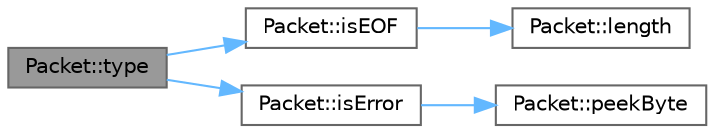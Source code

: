 digraph "Packet::type"
{
 // INTERACTIVE_SVG=YES
 // LATEX_PDF_SIZE
  bgcolor="transparent";
  edge [fontname=Helvetica,fontsize=10,labelfontname=Helvetica,labelfontsize=10];
  node [fontname=Helvetica,fontsize=10,shape=box,height=0.2,width=0.4];
  rankdir="LR";
  Node1 [id="Node000001",label="Packet::type",height=0.2,width=0.4,color="gray40", fillcolor="grey60", style="filled", fontcolor="black",tooltip=" "];
  Node1 -> Node2 [id="edge1_Node000001_Node000002",color="steelblue1",style="solid",tooltip=" "];
  Node2 [id="Node000002",label="Packet::isEOF",height=0.2,width=0.4,color="grey40", fillcolor="white", style="filled",URL="$d9/dd4/a00776_a61ef60daeae57373eb72e30f8ccd9c2f.html#a61ef60daeae57373eb72e30f8ccd9c2f",tooltip=" "];
  Node2 -> Node3 [id="edge2_Node000002_Node000003",color="steelblue1",style="solid",tooltip=" "];
  Node3 [id="Node000003",label="Packet::length",height=0.2,width=0.4,color="grey40", fillcolor="white", style="filled",URL="$d9/dd4/a00776_aa544974cea7c7c7ffd4bb7154e24db1e.html#aa544974cea7c7c7ffd4bb7154e24db1e",tooltip=" "];
  Node1 -> Node4 [id="edge3_Node000001_Node000004",color="steelblue1",style="solid",tooltip=" "];
  Node4 [id="Node000004",label="Packet::isError",height=0.2,width=0.4,color="grey40", fillcolor="white", style="filled",URL="$d9/dd4/a00776_ae46d922f44db29ed6bf7639e68f16295.html#ae46d922f44db29ed6bf7639e68f16295",tooltip=" "];
  Node4 -> Node5 [id="edge4_Node000004_Node000005",color="steelblue1",style="solid",tooltip=" "];
  Node5 [id="Node000005",label="Packet::peekByte",height=0.2,width=0.4,color="grey40", fillcolor="white", style="filled",URL="$d9/dd4/a00776_aa49f0ae4216a1947e9a2db191dc66d53.html#aa49f0ae4216a1947e9a2db191dc66d53",tooltip=" "];
}
